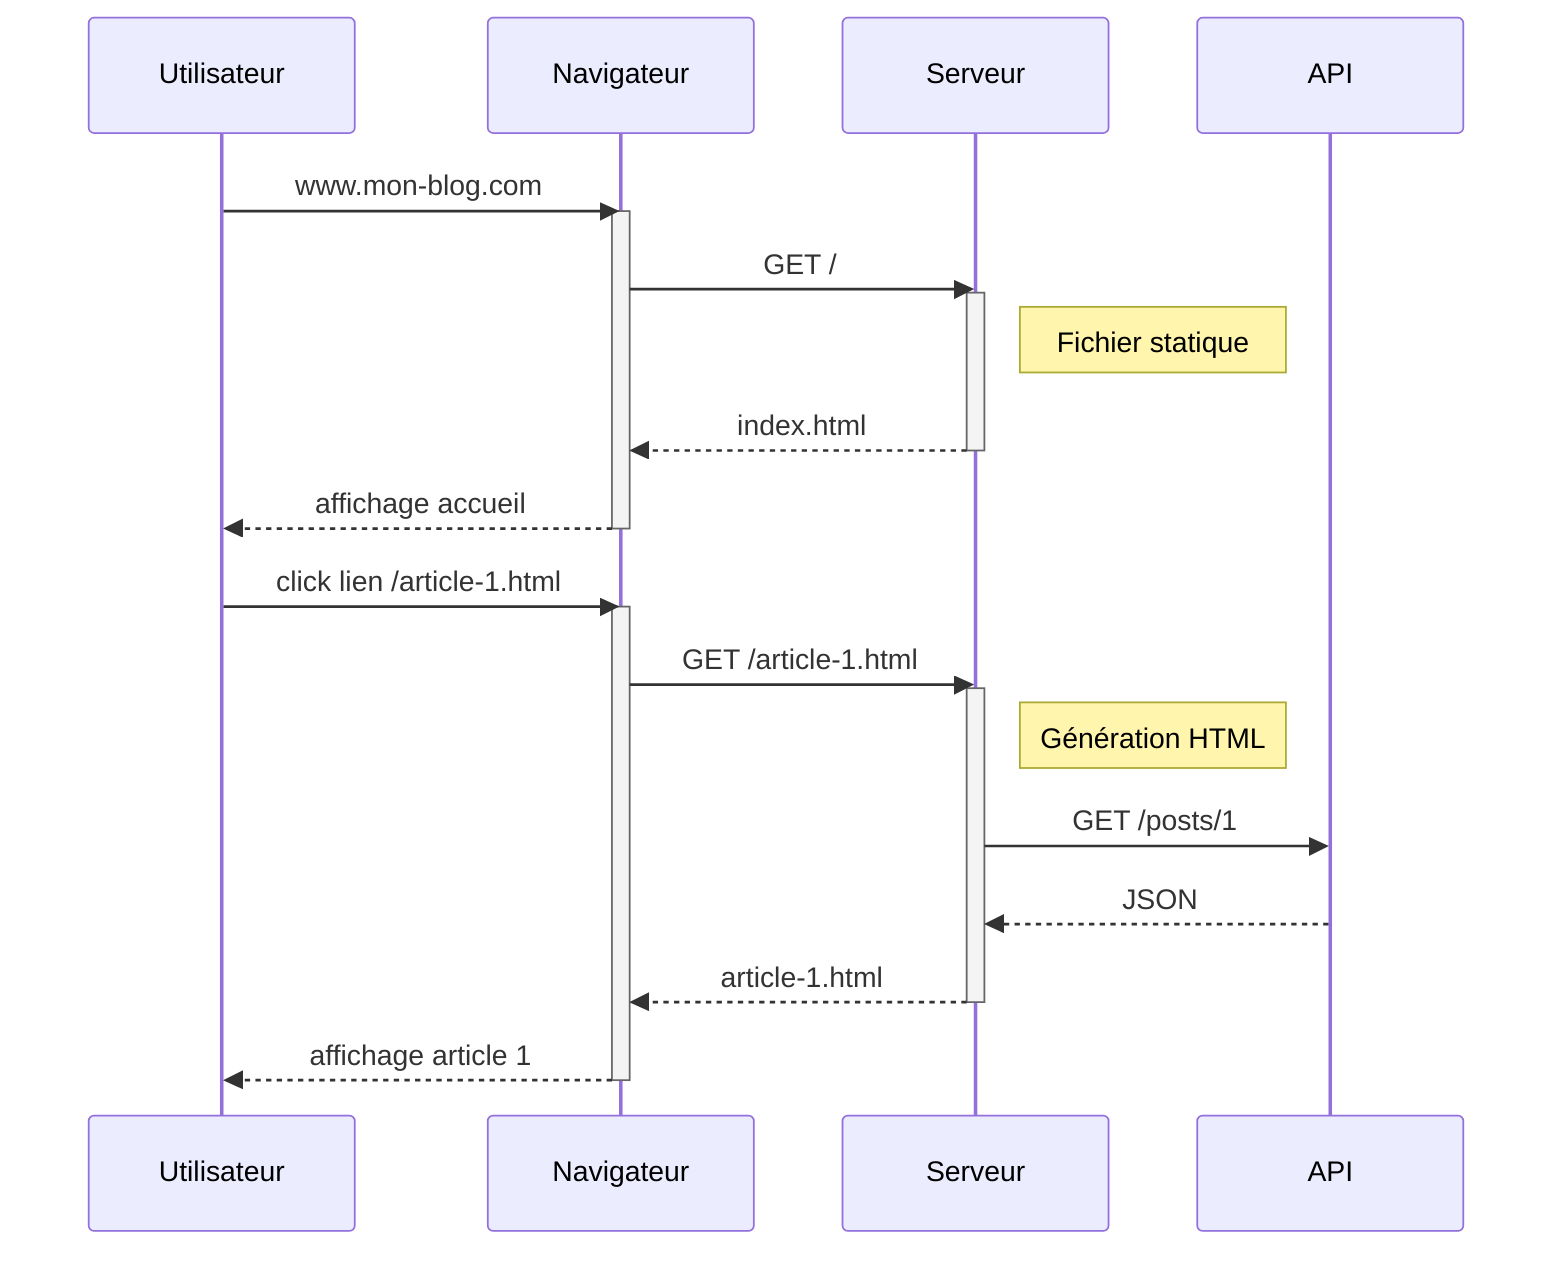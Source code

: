 sequenceDiagram
  participant U as Utilisateur
  participant N as Navigateur
  participant S as Serveur
  participant A as API

  U->>N: www.mon-blog.com
  activate N
    N->>S: GET /
    activate S
    Note right of S: Fichier statique
    S-->>N: index.html
    deactivate S
    N-->>U: affichage accueil
  deactivate N
  U->>N: click lien /article-1.html
  activate N
    N->>S: GET /article-1.html
    activate S
      Note right of S: Génération HTML
      S->>A: GET /posts/1
      A-->>S: JSON
      S-->>N: article-1.html
    deactivate S
    N-->>U: affichage article 1
  deactivate N